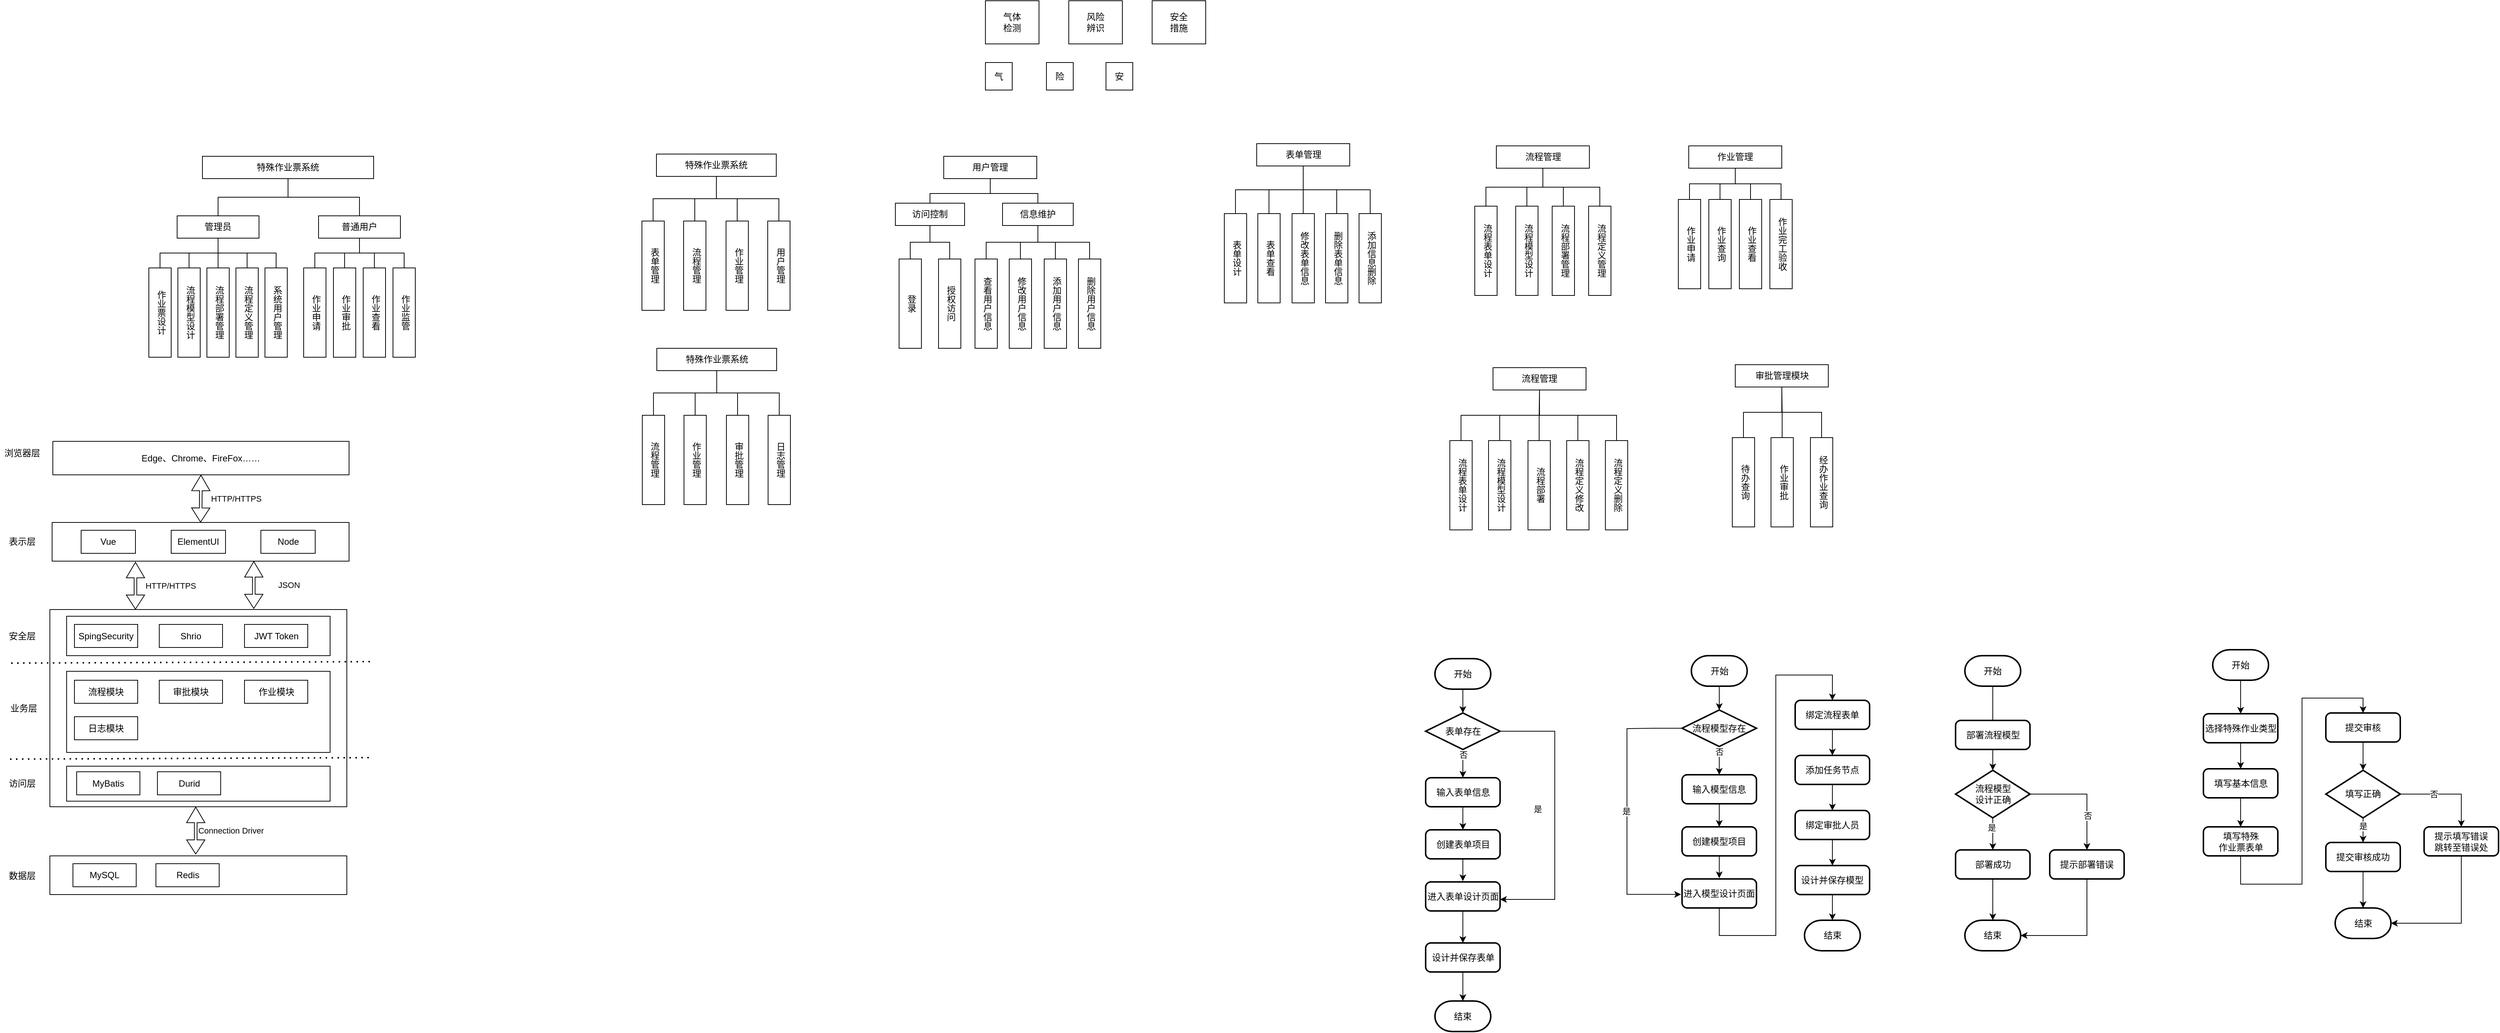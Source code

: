 <mxfile version="26.2.9">
  <diagram name="第 1 页" id="0o3vf0J7doep9oHjO9D6">
    <mxGraphModel dx="714" dy="799" grid="0" gridSize="10" guides="1" tooltips="1" connect="1" arrows="1" fold="1" page="0" pageScale="1" pageWidth="827" pageHeight="1169" math="0" shadow="0">
      <root>
        <mxCell id="0" />
        <mxCell id="1" parent="0" />
        <mxCell id="T9cRB7cxZAfNw0go3Zid-5" value="" style="edgeStyle=orthogonalEdgeStyle;rounded=0;orthogonalLoop=1;jettySize=auto;html=1;endArrow=none;endFill=0;entryX=0.5;entryY=0;entryDx=0;entryDy=0;" parent="1" source="T9cRB7cxZAfNw0go3Zid-1" target="T9cRB7cxZAfNw0go3Zid-3" edge="1">
          <mxGeometry relative="1" as="geometry" />
        </mxCell>
        <mxCell id="T9cRB7cxZAfNw0go3Zid-6" style="edgeStyle=orthogonalEdgeStyle;rounded=0;orthogonalLoop=1;jettySize=auto;html=1;endArrow=none;endFill=0;" parent="1" source="T9cRB7cxZAfNw0go3Zid-1" target="T9cRB7cxZAfNw0go3Zid-2" edge="1">
          <mxGeometry relative="1" as="geometry" />
        </mxCell>
        <mxCell id="T9cRB7cxZAfNw0go3Zid-1" value="特殊作业票系统" style="rounded=0;whiteSpace=wrap;html=1;" parent="1" vertex="1">
          <mxGeometry x="344" y="140" width="230" height="30" as="geometry" />
        </mxCell>
        <mxCell id="T9cRB7cxZAfNw0go3Zid-17" value="" style="edgeStyle=orthogonalEdgeStyle;rounded=0;orthogonalLoop=1;jettySize=auto;html=1;endArrow=none;endFill=0;" parent="1" source="T9cRB7cxZAfNw0go3Zid-2" target="T9cRB7cxZAfNw0go3Zid-10" edge="1">
          <mxGeometry relative="1" as="geometry" />
        </mxCell>
        <mxCell id="T9cRB7cxZAfNw0go3Zid-23" style="edgeStyle=orthogonalEdgeStyle;rounded=0;orthogonalLoop=1;jettySize=auto;html=1;exitX=0.5;exitY=1;exitDx=0;exitDy=0;entryX=0.5;entryY=0;entryDx=0;entryDy=0;endArrow=none;endFill=0;" parent="1" source="T9cRB7cxZAfNw0go3Zid-2" target="T9cRB7cxZAfNw0go3Zid-7" edge="1">
          <mxGeometry relative="1" as="geometry" />
        </mxCell>
        <mxCell id="T9cRB7cxZAfNw0go3Zid-24" style="edgeStyle=orthogonalEdgeStyle;rounded=0;orthogonalLoop=1;jettySize=auto;html=1;exitX=0.5;exitY=1;exitDx=0;exitDy=0;entryX=0.5;entryY=0;entryDx=0;entryDy=0;endArrow=none;endFill=0;" parent="1" source="T9cRB7cxZAfNw0go3Zid-2" target="T9cRB7cxZAfNw0go3Zid-8" edge="1">
          <mxGeometry relative="1" as="geometry" />
        </mxCell>
        <mxCell id="T9cRB7cxZAfNw0go3Zid-2" value="管理员" style="rounded=0;whiteSpace=wrap;html=1;" parent="1" vertex="1">
          <mxGeometry x="310" y="220" width="110" height="30" as="geometry" />
        </mxCell>
        <mxCell id="T9cRB7cxZAfNw0go3Zid-25" style="edgeStyle=orthogonalEdgeStyle;rounded=0;orthogonalLoop=1;jettySize=auto;html=1;exitX=0.5;exitY=1;exitDx=0;exitDy=0;entryX=0.5;entryY=0;entryDx=0;entryDy=0;endArrow=none;endFill=0;" parent="1" source="T9cRB7cxZAfNw0go3Zid-3" target="T9cRB7cxZAfNw0go3Zid-14" edge="1">
          <mxGeometry relative="1" as="geometry" />
        </mxCell>
        <mxCell id="T9cRB7cxZAfNw0go3Zid-26" style="edgeStyle=orthogonalEdgeStyle;rounded=0;orthogonalLoop=1;jettySize=auto;html=1;exitX=0.5;exitY=1;exitDx=0;exitDy=0;entryX=0.5;entryY=0;entryDx=0;entryDy=0;endArrow=none;endFill=0;" parent="1" source="T9cRB7cxZAfNw0go3Zid-3" target="T9cRB7cxZAfNw0go3Zid-15" edge="1">
          <mxGeometry relative="1" as="geometry" />
        </mxCell>
        <mxCell id="T9cRB7cxZAfNw0go3Zid-27" style="edgeStyle=orthogonalEdgeStyle;rounded=0;orthogonalLoop=1;jettySize=auto;html=1;exitX=0.5;exitY=1;exitDx=0;exitDy=0;entryX=0.5;entryY=0;entryDx=0;entryDy=0;endArrow=none;endFill=0;" parent="1" source="T9cRB7cxZAfNw0go3Zid-3" target="T9cRB7cxZAfNw0go3Zid-13" edge="1">
          <mxGeometry relative="1" as="geometry" />
        </mxCell>
        <mxCell id="T9cRB7cxZAfNw0go3Zid-28" style="edgeStyle=orthogonalEdgeStyle;rounded=0;orthogonalLoop=1;jettySize=auto;html=1;exitX=0.5;exitY=1;exitDx=0;exitDy=0;entryX=0.5;entryY=0;entryDx=0;entryDy=0;endArrow=none;endFill=0;" parent="1" source="T9cRB7cxZAfNw0go3Zid-3" target="T9cRB7cxZAfNw0go3Zid-12" edge="1">
          <mxGeometry relative="1" as="geometry" />
        </mxCell>
        <mxCell id="T9cRB7cxZAfNw0go3Zid-3" value="普通用户" style="rounded=0;whiteSpace=wrap;html=1;" parent="1" vertex="1">
          <mxGeometry x="500" y="220" width="110" height="30" as="geometry" />
        </mxCell>
        <mxCell id="T9cRB7cxZAfNw0go3Zid-7" value="流程模型设计" style="rounded=0;whiteSpace=wrap;verticalAlign=middle;textDirection=vertical-lr;labelPosition=center;verticalLabelPosition=middle;align=center;html=1;" parent="1" vertex="1">
          <mxGeometry x="311" y="290" width="30" height="120" as="geometry" />
        </mxCell>
        <mxCell id="T9cRB7cxZAfNw0go3Zid-8" value="作业票设计" style="rounded=0;whiteSpace=wrap;verticalAlign=middle;textDirection=vertical-lr;labelPosition=center;verticalLabelPosition=middle;align=center;html=1;" parent="1" vertex="1">
          <mxGeometry x="272" y="290" width="30" height="120" as="geometry" />
        </mxCell>
        <mxCell id="T9cRB7cxZAfNw0go3Zid-9" value="流程定义管理" style="rounded=0;whiteSpace=wrap;verticalAlign=middle;textDirection=vertical-lr;labelPosition=center;verticalLabelPosition=middle;align=center;html=1;" parent="1" vertex="1">
          <mxGeometry x="389" y="290" width="30" height="120" as="geometry" />
        </mxCell>
        <mxCell id="T9cRB7cxZAfNw0go3Zid-10" value="流程部署管理" style="rounded=0;whiteSpace=wrap;verticalAlign=middle;textDirection=vertical-lr;labelPosition=center;verticalLabelPosition=middle;align=center;html=1;" parent="1" vertex="1">
          <mxGeometry x="350" y="290" width="30" height="120" as="geometry" />
        </mxCell>
        <mxCell id="T9cRB7cxZAfNw0go3Zid-12" value="作业申请" style="rounded=0;whiteSpace=wrap;verticalAlign=middle;textDirection=vertical-lr;labelPosition=center;verticalLabelPosition=middle;align=center;html=1;" parent="1" vertex="1">
          <mxGeometry x="480" y="290" width="30" height="120" as="geometry" />
        </mxCell>
        <mxCell id="T9cRB7cxZAfNw0go3Zid-13" value="作业审批" style="rounded=0;whiteSpace=wrap;verticalAlign=middle;textDirection=vertical-lr;labelPosition=center;verticalLabelPosition=middle;align=center;html=1;" parent="1" vertex="1">
          <mxGeometry x="520" y="290" width="30" height="120" as="geometry" />
        </mxCell>
        <mxCell id="T9cRB7cxZAfNw0go3Zid-14" value="作业查看" style="rounded=0;whiteSpace=wrap;verticalAlign=middle;textDirection=vertical-lr;labelPosition=center;verticalLabelPosition=middle;align=center;html=1;" parent="1" vertex="1">
          <mxGeometry x="560" y="290" width="30" height="120" as="geometry" />
        </mxCell>
        <mxCell id="T9cRB7cxZAfNw0go3Zid-15" value="作业监管" style="rounded=0;whiteSpace=wrap;verticalAlign=middle;textDirection=vertical-lr;labelPosition=center;verticalLabelPosition=middle;align=center;html=1;" parent="1" vertex="1">
          <mxGeometry x="600" y="290" width="30" height="120" as="geometry" />
        </mxCell>
        <mxCell id="T9cRB7cxZAfNw0go3Zid-16" value="系统用户管理" style="rounded=0;whiteSpace=wrap;verticalAlign=middle;textDirection=vertical-lr;labelPosition=center;verticalLabelPosition=middle;align=center;html=1;" parent="1" vertex="1">
          <mxGeometry x="428" y="290" width="30" height="120" as="geometry" />
        </mxCell>
        <mxCell id="T9cRB7cxZAfNw0go3Zid-18" value="" style="edgeStyle=orthogonalEdgeStyle;rounded=0;orthogonalLoop=1;jettySize=auto;html=1;endArrow=none;endFill=0;entryX=0.5;entryY=0;entryDx=0;entryDy=0;exitX=0.5;exitY=1;exitDx=0;exitDy=0;" parent="1" source="T9cRB7cxZAfNw0go3Zid-2" target="T9cRB7cxZAfNw0go3Zid-9" edge="1">
          <mxGeometry relative="1" as="geometry">
            <mxPoint x="375" y="260" as="sourcePoint" />
            <mxPoint x="369" y="290" as="targetPoint" />
          </mxGeometry>
        </mxCell>
        <mxCell id="T9cRB7cxZAfNw0go3Zid-20" value="" style="edgeStyle=orthogonalEdgeStyle;rounded=0;orthogonalLoop=1;jettySize=auto;html=1;endArrow=none;endFill=0;entryX=0.5;entryY=0;entryDx=0;entryDy=0;exitX=0.5;exitY=1;exitDx=0;exitDy=0;" parent="1" source="T9cRB7cxZAfNw0go3Zid-2" target="T9cRB7cxZAfNw0go3Zid-16" edge="1">
          <mxGeometry relative="1" as="geometry">
            <mxPoint x="375" y="260" as="sourcePoint" />
            <mxPoint x="409" y="290" as="targetPoint" />
          </mxGeometry>
        </mxCell>
        <mxCell id="T9cRB7cxZAfNw0go3Zid-29" value="" style="rounded=0;whiteSpace=wrap;html=1;flipV=1;" parent="1" vertex="1">
          <mxGeometry x="142" y="632" width="399" height="52" as="geometry" />
        </mxCell>
        <mxCell id="T9cRB7cxZAfNw0go3Zid-30" value="Edge、Chrome、FireFox……" style="rounded=0;whiteSpace=wrap;html=1;flipV=1;" parent="1" vertex="1">
          <mxGeometry x="143" y="523" width="398" height="45" as="geometry" />
        </mxCell>
        <mxCell id="T9cRB7cxZAfNw0go3Zid-31" value="浏览器层" style="text;html=1;align=center;verticalAlign=middle;whiteSpace=wrap;rounded=0;" parent="1" vertex="1">
          <mxGeometry x="72" y="524" width="60" height="30" as="geometry" />
        </mxCell>
        <mxCell id="T9cRB7cxZAfNw0go3Zid-32" value="" style="shape=flexArrow;endArrow=classic;startArrow=classic;html=1;rounded=0;entryX=0.5;entryY=1;entryDx=0;entryDy=0;exitX=0.5;exitY=0;exitDx=0;exitDy=0;width=3.529;endSize=6.612;" parent="1" source="T9cRB7cxZAfNw0go3Zid-29" target="T9cRB7cxZAfNw0go3Zid-30" edge="1">
          <mxGeometry width="100" height="100" relative="1" as="geometry">
            <mxPoint x="259" y="664" as="sourcePoint" />
            <mxPoint x="359" y="564" as="targetPoint" />
          </mxGeometry>
        </mxCell>
        <mxCell id="T9cRB7cxZAfNw0go3Zid-33" value="HTTP/HTTPS" style="edgeLabel;html=1;align=center;verticalAlign=middle;resizable=0;points=[];" parent="T9cRB7cxZAfNw0go3Zid-32" vertex="1" connectable="0">
          <mxGeometry x="0.188" relative="1" as="geometry">
            <mxPoint x="47" y="6" as="offset" />
          </mxGeometry>
        </mxCell>
        <mxCell id="T9cRB7cxZAfNw0go3Zid-34" value="表示层" style="text;html=1;align=center;verticalAlign=middle;whiteSpace=wrap;rounded=0;" parent="1" vertex="1">
          <mxGeometry x="72" y="642.5" width="60" height="30" as="geometry" />
        </mxCell>
        <mxCell id="T9cRB7cxZAfNw0go3Zid-35" value="Vue" style="rounded=0;whiteSpace=wrap;html=1;" parent="1" vertex="1">
          <mxGeometry x="181" y="642.5" width="73" height="31" as="geometry" />
        </mxCell>
        <mxCell id="T9cRB7cxZAfNw0go3Zid-36" value="ElementUI" style="rounded=0;whiteSpace=wrap;html=1;" parent="1" vertex="1">
          <mxGeometry x="302" y="642.5" width="73" height="31" as="geometry" />
        </mxCell>
        <mxCell id="T9cRB7cxZAfNw0go3Zid-37" value="Node" style="rounded=0;whiteSpace=wrap;html=1;" parent="1" vertex="1">
          <mxGeometry x="422.5" y="642.5" width="73" height="31" as="geometry" />
        </mxCell>
        <mxCell id="T9cRB7cxZAfNw0go3Zid-40" value="" style="rounded=0;whiteSpace=wrap;html=1;flipV=1;" parent="1" vertex="1">
          <mxGeometry x="139" y="749" width="399" height="265" as="geometry" />
        </mxCell>
        <mxCell id="T9cRB7cxZAfNw0go3Zid-42" value="安全层" style="text;html=1;align=center;verticalAlign=middle;whiteSpace=wrap;rounded=0;" parent="1" vertex="1">
          <mxGeometry x="72" y="770" width="60" height="30" as="geometry" />
        </mxCell>
        <mxCell id="T9cRB7cxZAfNw0go3Zid-63" value="" style="rounded=0;whiteSpace=wrap;html=1;" parent="1" vertex="1">
          <mxGeometry x="161.5" y="758" width="354" height="53" as="geometry" />
        </mxCell>
        <mxCell id="T9cRB7cxZAfNw0go3Zid-43" value="SpingSecurity" style="rounded=0;whiteSpace=wrap;html=1;" parent="1" vertex="1">
          <mxGeometry x="172" y="769" width="85" height="31" as="geometry" />
        </mxCell>
        <mxCell id="T9cRB7cxZAfNw0go3Zid-44" value="Shrio" style="rounded=0;whiteSpace=wrap;html=1;" parent="1" vertex="1">
          <mxGeometry x="286" y="769" width="85" height="31" as="geometry" />
        </mxCell>
        <mxCell id="T9cRB7cxZAfNw0go3Zid-45" value="JWT Token" style="rounded=0;whiteSpace=wrap;html=1;" parent="1" vertex="1">
          <mxGeometry x="400.5" y="769" width="85" height="31" as="geometry" />
        </mxCell>
        <mxCell id="T9cRB7cxZAfNw0go3Zid-47" value="" style="endArrow=none;dashed=1;html=1;dashPattern=1 3;strokeWidth=2;rounded=0;" parent="1" edge="1">
          <mxGeometry width="50" height="50" relative="1" as="geometry">
            <mxPoint x="87" y="821" as="sourcePoint" />
            <mxPoint x="573" y="819" as="targetPoint" />
          </mxGeometry>
        </mxCell>
        <mxCell id="T9cRB7cxZAfNw0go3Zid-48" value="" style="endArrow=none;dashed=1;html=1;dashPattern=1 3;strokeWidth=2;rounded=0;" parent="1" edge="1">
          <mxGeometry width="50" height="50" relative="1" as="geometry">
            <mxPoint x="85.5" y="950" as="sourcePoint" />
            <mxPoint x="571.5" y="948" as="targetPoint" />
          </mxGeometry>
        </mxCell>
        <mxCell id="T9cRB7cxZAfNw0go3Zid-49" value="业务层" style="text;html=1;align=center;verticalAlign=middle;whiteSpace=wrap;rounded=0;" parent="1" vertex="1">
          <mxGeometry x="74" y="866.5" width="60" height="30" as="geometry" />
        </mxCell>
        <mxCell id="T9cRB7cxZAfNw0go3Zid-50" value="" style="rounded=0;whiteSpace=wrap;html=1;" parent="1" vertex="1">
          <mxGeometry x="161.5" y="832" width="354" height="109" as="geometry" />
        </mxCell>
        <mxCell id="T9cRB7cxZAfNw0go3Zid-56" value="流程模块" style="rounded=0;whiteSpace=wrap;html=1;" parent="1" vertex="1">
          <mxGeometry x="172" y="844" width="85" height="31" as="geometry" />
        </mxCell>
        <mxCell id="T9cRB7cxZAfNw0go3Zid-62" value="访问层" style="text;html=1;align=center;verticalAlign=middle;whiteSpace=wrap;rounded=0;" parent="1" vertex="1">
          <mxGeometry x="72" y="968" width="60" height="30" as="geometry" />
        </mxCell>
        <mxCell id="T9cRB7cxZAfNw0go3Zid-69" value="" style="rounded=0;whiteSpace=wrap;html=1;" parent="1" vertex="1">
          <mxGeometry x="161.5" y="959.5" width="354" height="47" as="geometry" />
        </mxCell>
        <mxCell id="T9cRB7cxZAfNw0go3Zid-71" value="MyBatis" style="rounded=0;whiteSpace=wrap;html=1;" parent="1" vertex="1">
          <mxGeometry x="175" y="967" width="85" height="31" as="geometry" />
        </mxCell>
        <mxCell id="T9cRB7cxZAfNw0go3Zid-72" value="Durid" style="rounded=0;whiteSpace=wrap;html=1;" parent="1" vertex="1">
          <mxGeometry x="283.5" y="967" width="85" height="31" as="geometry" />
        </mxCell>
        <mxCell id="T9cRB7cxZAfNw0go3Zid-74" value="" style="rounded=0;whiteSpace=wrap;html=1;flipV=1;" parent="1" vertex="1">
          <mxGeometry x="139" y="1080" width="399" height="52" as="geometry" />
        </mxCell>
        <mxCell id="T9cRB7cxZAfNw0go3Zid-75" value="MySQL" style="rounded=0;whiteSpace=wrap;html=1;" parent="1" vertex="1">
          <mxGeometry x="170" y="1090.5" width="85" height="31" as="geometry" />
        </mxCell>
        <mxCell id="T9cRB7cxZAfNw0go3Zid-76" value="Redis" style="rounded=0;whiteSpace=wrap;html=1;" parent="1" vertex="1">
          <mxGeometry x="281.5" y="1090.5" width="85" height="31" as="geometry" />
        </mxCell>
        <mxCell id="T9cRB7cxZAfNw0go3Zid-78" value="数据层" style="text;html=1;align=center;verticalAlign=middle;whiteSpace=wrap;rounded=0;" parent="1" vertex="1">
          <mxGeometry x="72" y="1091.5" width="60" height="30" as="geometry" />
        </mxCell>
        <mxCell id="T9cRB7cxZAfNw0go3Zid-87" value="" style="shape=flexArrow;endArrow=classic;startArrow=classic;html=1;rounded=0;entryX=0.5;entryY=1;entryDx=0;entryDy=0;exitX=0.5;exitY=0;exitDx=0;exitDy=0;width=3.529;endSize=6.612;" parent="1" edge="1">
          <mxGeometry width="100" height="100" relative="1" as="geometry">
            <mxPoint x="254" y="749" as="sourcePoint" />
            <mxPoint x="254" y="685" as="targetPoint" />
          </mxGeometry>
        </mxCell>
        <mxCell id="T9cRB7cxZAfNw0go3Zid-88" value="HTTP/HTTPS" style="edgeLabel;html=1;align=center;verticalAlign=middle;resizable=0;points=[];" parent="T9cRB7cxZAfNw0go3Zid-87" vertex="1" connectable="0">
          <mxGeometry x="0.188" relative="1" as="geometry">
            <mxPoint x="47" y="6" as="offset" />
          </mxGeometry>
        </mxCell>
        <mxCell id="T9cRB7cxZAfNw0go3Zid-89" value="" style="shape=flexArrow;endArrow=classic;startArrow=classic;html=1;rounded=0;entryX=0.5;entryY=1;entryDx=0;entryDy=0;exitX=0.5;exitY=0;exitDx=0;exitDy=0;width=3.529;endSize=6.612;" parent="1" edge="1">
          <mxGeometry width="100" height="100" relative="1" as="geometry">
            <mxPoint x="413" y="748" as="sourcePoint" />
            <mxPoint x="413" y="684" as="targetPoint" />
          </mxGeometry>
        </mxCell>
        <mxCell id="T9cRB7cxZAfNw0go3Zid-90" value="JSON" style="edgeLabel;html=1;align=center;verticalAlign=middle;resizable=0;points=[];" parent="T9cRB7cxZAfNw0go3Zid-89" vertex="1" connectable="0">
          <mxGeometry x="0.188" relative="1" as="geometry">
            <mxPoint x="47" y="6" as="offset" />
          </mxGeometry>
        </mxCell>
        <mxCell id="T9cRB7cxZAfNw0go3Zid-91" value="" style="shape=flexArrow;endArrow=classic;startArrow=classic;html=1;rounded=0;entryX=0.5;entryY=1;entryDx=0;entryDy=0;exitX=0.5;exitY=0;exitDx=0;exitDy=0;width=3.529;endSize=6.612;" parent="1" edge="1">
          <mxGeometry width="100" height="100" relative="1" as="geometry">
            <mxPoint x="335" y="1078" as="sourcePoint" />
            <mxPoint x="335" y="1014" as="targetPoint" />
          </mxGeometry>
        </mxCell>
        <mxCell id="T9cRB7cxZAfNw0go3Zid-92" value="Connection Driver" style="edgeLabel;html=1;align=center;verticalAlign=middle;resizable=0;points=[];" parent="T9cRB7cxZAfNw0go3Zid-91" vertex="1" connectable="0">
          <mxGeometry x="0.188" relative="1" as="geometry">
            <mxPoint x="47" y="6" as="offset" />
          </mxGeometry>
        </mxCell>
        <mxCell id="T9cRB7cxZAfNw0go3Zid-104" style="edgeStyle=orthogonalEdgeStyle;rounded=0;orthogonalLoop=1;jettySize=auto;html=1;exitX=0.5;exitY=1;exitDx=0;exitDy=0;entryX=0.5;entryY=0;entryDx=0;entryDy=0;endArrow=none;endFill=0;" parent="1" source="T9cRB7cxZAfNw0go3Zid-97" target="T9cRB7cxZAfNw0go3Zid-99" edge="1">
          <mxGeometry relative="1" as="geometry" />
        </mxCell>
        <mxCell id="T9cRB7cxZAfNw0go3Zid-105" style="edgeStyle=orthogonalEdgeStyle;rounded=0;orthogonalLoop=1;jettySize=auto;html=1;exitX=0.5;exitY=1;exitDx=0;exitDy=0;entryX=0.5;entryY=0;entryDx=0;entryDy=0;endArrow=none;endFill=0;" parent="1" source="T9cRB7cxZAfNw0go3Zid-97" target="T9cRB7cxZAfNw0go3Zid-100" edge="1">
          <mxGeometry relative="1" as="geometry" />
        </mxCell>
        <mxCell id="T9cRB7cxZAfNw0go3Zid-106" style="edgeStyle=orthogonalEdgeStyle;rounded=0;orthogonalLoop=1;jettySize=auto;html=1;exitX=0.5;exitY=1;exitDx=0;exitDy=0;entryX=0.5;entryY=0;entryDx=0;entryDy=0;endArrow=none;endFill=0;" parent="1" source="T9cRB7cxZAfNw0go3Zid-97" target="T9cRB7cxZAfNw0go3Zid-101" edge="1">
          <mxGeometry relative="1" as="geometry" />
        </mxCell>
        <mxCell id="T9cRB7cxZAfNw0go3Zid-107" style="edgeStyle=orthogonalEdgeStyle;rounded=0;orthogonalLoop=1;jettySize=auto;html=1;exitX=0.5;exitY=1;exitDx=0;exitDy=0;endArrow=none;endFill=0;" parent="1" source="T9cRB7cxZAfNw0go3Zid-97" target="T9cRB7cxZAfNw0go3Zid-102" edge="1">
          <mxGeometry relative="1" as="geometry" />
        </mxCell>
        <mxCell id="T9cRB7cxZAfNw0go3Zid-97" value="特殊作业票系统" style="rounded=0;whiteSpace=wrap;html=1;" parent="1" vertex="1">
          <mxGeometry x="954" y="137" width="161" height="30" as="geometry" />
        </mxCell>
        <mxCell id="T9cRB7cxZAfNw0go3Zid-99" value="表单管理" style="rounded=0;whiteSpace=wrap;verticalAlign=middle;textDirection=vertical-lr;labelPosition=center;verticalLabelPosition=middle;align=center;html=1;" parent="1" vertex="1">
          <mxGeometry x="934.5" y="227" width="30" height="120" as="geometry" />
        </mxCell>
        <mxCell id="T9cRB7cxZAfNw0go3Zid-100" value="流程管理" style="rounded=0;whiteSpace=wrap;verticalAlign=middle;textDirection=vertical-lr;labelPosition=center;verticalLabelPosition=middle;align=center;html=1;" parent="1" vertex="1">
          <mxGeometry x="990.5" y="227" width="30" height="120" as="geometry" />
        </mxCell>
        <mxCell id="T9cRB7cxZAfNw0go3Zid-101" value="作业管理" style="rounded=0;whiteSpace=wrap;verticalAlign=middle;textDirection=vertical-lr;labelPosition=center;verticalLabelPosition=middle;align=center;html=1;" parent="1" vertex="1">
          <mxGeometry x="1047.5" y="227" width="30" height="120" as="geometry" />
        </mxCell>
        <mxCell id="T9cRB7cxZAfNw0go3Zid-102" value="用户管理" style="rounded=0;whiteSpace=wrap;verticalAlign=middle;textDirection=vertical-lr;labelPosition=center;verticalLabelPosition=middle;align=center;html=1;" parent="1" vertex="1">
          <mxGeometry x="1103.5" y="227" width="30" height="120" as="geometry" />
        </mxCell>
        <mxCell id="T9cRB7cxZAfNw0go3Zid-112" style="edgeStyle=orthogonalEdgeStyle;rounded=0;orthogonalLoop=1;jettySize=auto;html=1;exitX=0.5;exitY=1;exitDx=0;exitDy=0;entryX=0.5;entryY=0;entryDx=0;entryDy=0;endArrow=none;endFill=0;" parent="1" source="T9cRB7cxZAfNw0go3Zid-108" target="T9cRB7cxZAfNw0go3Zid-111" edge="1">
          <mxGeometry relative="1" as="geometry" />
        </mxCell>
        <mxCell id="T9cRB7cxZAfNw0go3Zid-114" style="edgeStyle=orthogonalEdgeStyle;rounded=0;orthogonalLoop=1;jettySize=auto;html=1;exitX=0.5;exitY=1;exitDx=0;exitDy=0;entryX=0.5;entryY=0;entryDx=0;entryDy=0;endArrow=none;endFill=0;" parent="1" source="T9cRB7cxZAfNw0go3Zid-108" target="T9cRB7cxZAfNw0go3Zid-110" edge="1">
          <mxGeometry relative="1" as="geometry" />
        </mxCell>
        <mxCell id="T9cRB7cxZAfNw0go3Zid-108" value="用户管理" style="rounded=0;whiteSpace=wrap;html=1;" parent="1" vertex="1">
          <mxGeometry x="1340" y="140" width="125" height="30" as="geometry" />
        </mxCell>
        <mxCell id="T9cRB7cxZAfNw0go3Zid-109" value="登录" style="rounded=0;whiteSpace=wrap;verticalAlign=middle;textDirection=vertical-lr;labelPosition=center;verticalLabelPosition=middle;align=center;html=1;" parent="1" vertex="1">
          <mxGeometry x="1280" y="278" width="30" height="120" as="geometry" />
        </mxCell>
        <mxCell id="T9cRB7cxZAfNw0go3Zid-126" style="edgeStyle=orthogonalEdgeStyle;rounded=0;orthogonalLoop=1;jettySize=auto;html=1;entryX=0.5;entryY=0;entryDx=0;entryDy=0;exitX=0.5;exitY=1;exitDx=0;exitDy=0;endArrow=none;endFill=0;" parent="1" source="T9cRB7cxZAfNw0go3Zid-110" target="T9cRB7cxZAfNw0go3Zid-116" edge="1">
          <mxGeometry relative="1" as="geometry" />
        </mxCell>
        <mxCell id="T9cRB7cxZAfNw0go3Zid-130" style="edgeStyle=orthogonalEdgeStyle;rounded=0;orthogonalLoop=1;jettySize=auto;html=1;exitX=0.5;exitY=1;exitDx=0;exitDy=0;entryX=0.5;entryY=0;entryDx=0;entryDy=0;endArrow=none;endFill=0;" parent="1" source="T9cRB7cxZAfNw0go3Zid-110" target="T9cRB7cxZAfNw0go3Zid-119" edge="1">
          <mxGeometry relative="1" as="geometry" />
        </mxCell>
        <mxCell id="T9cRB7cxZAfNw0go3Zid-110" value="信息维护" style="rounded=0;whiteSpace=wrap;html=1;" parent="1" vertex="1">
          <mxGeometry x="1419" y="203" width="95" height="30" as="geometry" />
        </mxCell>
        <mxCell id="T9cRB7cxZAfNw0go3Zid-123" style="edgeStyle=orthogonalEdgeStyle;rounded=0;orthogonalLoop=1;jettySize=auto;html=1;entryX=0.5;entryY=0;entryDx=0;entryDy=0;endArrow=none;endFill=0;" parent="1" source="T9cRB7cxZAfNw0go3Zid-111" target="T9cRB7cxZAfNw0go3Zid-109" edge="1">
          <mxGeometry relative="1" as="geometry" />
        </mxCell>
        <mxCell id="T9cRB7cxZAfNw0go3Zid-124" style="edgeStyle=orthogonalEdgeStyle;rounded=0;orthogonalLoop=1;jettySize=auto;html=1;exitX=0.5;exitY=1;exitDx=0;exitDy=0;entryX=0.5;entryY=0;entryDx=0;entryDy=0;endArrow=none;endFill=0;" parent="1" source="T9cRB7cxZAfNw0go3Zid-111" target="T9cRB7cxZAfNw0go3Zid-115" edge="1">
          <mxGeometry relative="1" as="geometry" />
        </mxCell>
        <mxCell id="T9cRB7cxZAfNw0go3Zid-111" value="访问控制" style="rounded=0;whiteSpace=wrap;html=1;" parent="1" vertex="1">
          <mxGeometry x="1275" y="203" width="93" height="30" as="geometry" />
        </mxCell>
        <mxCell id="T9cRB7cxZAfNw0go3Zid-115" value="授权访问" style="rounded=0;whiteSpace=wrap;verticalAlign=middle;textDirection=vertical-lr;labelPosition=center;verticalLabelPosition=middle;align=center;html=1;" parent="1" vertex="1">
          <mxGeometry x="1333" y="278" width="30" height="120" as="geometry" />
        </mxCell>
        <mxCell id="T9cRB7cxZAfNw0go3Zid-116" value="查看用户信息" style="rounded=0;whiteSpace=wrap;verticalAlign=middle;textDirection=vertical-lr;labelPosition=center;verticalLabelPosition=middle;align=center;html=1;" parent="1" vertex="1">
          <mxGeometry x="1382" y="278" width="30" height="120" as="geometry" />
        </mxCell>
        <mxCell id="T9cRB7cxZAfNw0go3Zid-127" value="" style="edgeStyle=orthogonalEdgeStyle;rounded=0;orthogonalLoop=1;jettySize=auto;html=1;endArrow=none;endFill=0;" parent="1" source="T9cRB7cxZAfNw0go3Zid-117" target="T9cRB7cxZAfNw0go3Zid-110" edge="1">
          <mxGeometry relative="1" as="geometry" />
        </mxCell>
        <mxCell id="T9cRB7cxZAfNw0go3Zid-117" value="修改用户信息" style="rounded=0;whiteSpace=wrap;verticalAlign=middle;textDirection=vertical-lr;labelPosition=center;verticalLabelPosition=middle;align=center;html=1;" parent="1" vertex="1">
          <mxGeometry x="1428" y="278" width="30" height="120" as="geometry" />
        </mxCell>
        <mxCell id="T9cRB7cxZAfNw0go3Zid-128" value="" style="edgeStyle=orthogonalEdgeStyle;rounded=0;orthogonalLoop=1;jettySize=auto;html=1;endArrow=none;endFill=0;" parent="1" source="T9cRB7cxZAfNw0go3Zid-118" target="T9cRB7cxZAfNw0go3Zid-110" edge="1">
          <mxGeometry relative="1" as="geometry" />
        </mxCell>
        <mxCell id="T9cRB7cxZAfNw0go3Zid-118" value="添加用户信息" style="rounded=0;whiteSpace=wrap;verticalAlign=middle;textDirection=vertical-lr;labelPosition=center;verticalLabelPosition=middle;align=center;html=1;" parent="1" vertex="1">
          <mxGeometry x="1475" y="278" width="30" height="120" as="geometry" />
        </mxCell>
        <mxCell id="T9cRB7cxZAfNw0go3Zid-119" value="删除用户信息" style="rounded=0;whiteSpace=wrap;verticalAlign=middle;textDirection=vertical-lr;labelPosition=center;verticalLabelPosition=middle;align=center;html=1;" parent="1" vertex="1">
          <mxGeometry x="1521" y="278" width="30" height="120" as="geometry" />
        </mxCell>
        <mxCell id="T9cRB7cxZAfNw0go3Zid-133" value="表单管理" style="rounded=0;whiteSpace=wrap;html=1;" parent="1" vertex="1">
          <mxGeometry x="1760.5" y="123" width="125" height="30" as="geometry" />
        </mxCell>
        <mxCell id="T9cRB7cxZAfNw0go3Zid-151" value="" style="edgeStyle=orthogonalEdgeStyle;rounded=0;orthogonalLoop=1;jettySize=auto;html=1;endArrow=none;endFill=0;" parent="1" source="T9cRB7cxZAfNw0go3Zid-135" target="T9cRB7cxZAfNw0go3Zid-133" edge="1">
          <mxGeometry relative="1" as="geometry">
            <Array as="points">
              <mxPoint x="1732" y="185" />
              <mxPoint x="1823" y="185" />
            </Array>
          </mxGeometry>
        </mxCell>
        <mxCell id="T9cRB7cxZAfNw0go3Zid-135" value="表单设计" style="rounded=0;whiteSpace=wrap;verticalAlign=middle;textDirection=vertical-lr;labelPosition=center;verticalLabelPosition=middle;align=center;html=1;" parent="1" vertex="1">
          <mxGeometry x="1717" y="217" width="30" height="120" as="geometry" />
        </mxCell>
        <mxCell id="T9cRB7cxZAfNw0go3Zid-150" value="" style="edgeStyle=orthogonalEdgeStyle;rounded=0;orthogonalLoop=1;jettySize=auto;html=1;endArrow=none;endFill=0;" parent="1" source="T9cRB7cxZAfNw0go3Zid-136" target="T9cRB7cxZAfNw0go3Zid-133" edge="1">
          <mxGeometry relative="1" as="geometry" />
        </mxCell>
        <mxCell id="T9cRB7cxZAfNw0go3Zid-136" value="表单查看" style="rounded=0;whiteSpace=wrap;verticalAlign=middle;textDirection=vertical-lr;labelPosition=center;verticalLabelPosition=middle;align=center;html=1;" parent="1" vertex="1">
          <mxGeometry x="1762" y="217" width="30" height="120" as="geometry" />
        </mxCell>
        <mxCell id="T9cRB7cxZAfNw0go3Zid-149" value="" style="edgeStyle=orthogonalEdgeStyle;rounded=0;orthogonalLoop=1;jettySize=auto;html=1;endArrow=none;endFill=0;" parent="1" source="T9cRB7cxZAfNw0go3Zid-137" target="T9cRB7cxZAfNw0go3Zid-133" edge="1">
          <mxGeometry relative="1" as="geometry" />
        </mxCell>
        <mxCell id="T9cRB7cxZAfNw0go3Zid-137" value="修改表单信息" style="rounded=0;whiteSpace=wrap;verticalAlign=middle;textDirection=vertical-lr;labelPosition=center;verticalLabelPosition=middle;align=center;html=1;" parent="1" vertex="1">
          <mxGeometry x="1808" y="217" width="30" height="120" as="geometry" />
        </mxCell>
        <mxCell id="T9cRB7cxZAfNw0go3Zid-152" value="" style="edgeStyle=orthogonalEdgeStyle;rounded=0;orthogonalLoop=1;jettySize=auto;html=1;endArrow=none;endFill=0;" parent="1" source="T9cRB7cxZAfNw0go3Zid-138" target="T9cRB7cxZAfNw0go3Zid-133" edge="1">
          <mxGeometry relative="1" as="geometry" />
        </mxCell>
        <mxCell id="T9cRB7cxZAfNw0go3Zid-138" value="删除表单信息" style="rounded=0;whiteSpace=wrap;verticalAlign=middle;textDirection=vertical-lr;labelPosition=center;verticalLabelPosition=middle;align=center;html=1;" parent="1" vertex="1">
          <mxGeometry x="1853" y="217" width="30" height="120" as="geometry" />
        </mxCell>
        <mxCell id="T9cRB7cxZAfNw0go3Zid-153" value="" style="edgeStyle=orthogonalEdgeStyle;rounded=0;orthogonalLoop=1;jettySize=auto;html=1;endArrow=none;endFill=0;" parent="1" source="T9cRB7cxZAfNw0go3Zid-139" target="T9cRB7cxZAfNw0go3Zid-133" edge="1">
          <mxGeometry relative="1" as="geometry">
            <Array as="points">
              <mxPoint x="1913" y="185" />
              <mxPoint x="1823" y="185" />
            </Array>
          </mxGeometry>
        </mxCell>
        <mxCell id="T9cRB7cxZAfNw0go3Zid-139" value="添加信息删除" style="rounded=0;whiteSpace=wrap;verticalAlign=middle;textDirection=vertical-lr;labelPosition=center;verticalLabelPosition=middle;align=center;html=1;" parent="1" vertex="1">
          <mxGeometry x="1898" y="217" width="30" height="120" as="geometry" />
        </mxCell>
        <mxCell id="QlkSDOuWF1XungDnMpaX-14" style="edgeStyle=orthogonalEdgeStyle;rounded=0;orthogonalLoop=1;jettySize=auto;html=1;endArrow=none;startFill=0;exitX=0.5;exitY=1;exitDx=0;exitDy=0;" edge="1" parent="1" source="T9cRB7cxZAfNw0go3Zid-155" target="QlkSDOuWF1XungDnMpaX-13">
          <mxGeometry relative="1" as="geometry" />
        </mxCell>
        <mxCell id="T9cRB7cxZAfNw0go3Zid-155" value="流程管理" style="rounded=0;whiteSpace=wrap;html=1;" parent="1" vertex="1">
          <mxGeometry x="2082.5" y="126" width="125" height="30" as="geometry" />
        </mxCell>
        <mxCell id="T9cRB7cxZAfNw0go3Zid-162" value="" style="edgeStyle=orthogonalEdgeStyle;rounded=0;orthogonalLoop=1;jettySize=auto;html=1;endArrow=none;endFill=0;" parent="1" source="T9cRB7cxZAfNw0go3Zid-158" target="T9cRB7cxZAfNw0go3Zid-155" edge="1">
          <mxGeometry relative="1" as="geometry" />
        </mxCell>
        <mxCell id="T9cRB7cxZAfNw0go3Zid-158" value="流程模型设计" style="rounded=0;whiteSpace=wrap;verticalAlign=middle;textDirection=vertical-lr;labelPosition=center;verticalLabelPosition=middle;align=center;html=1;" parent="1" vertex="1">
          <mxGeometry x="2108.5" y="207" width="30" height="120" as="geometry" />
        </mxCell>
        <mxCell id="T9cRB7cxZAfNw0go3Zid-163" value="" style="edgeStyle=orthogonalEdgeStyle;rounded=0;orthogonalLoop=1;jettySize=auto;html=1;endArrow=none;endFill=0;" parent="1" source="T9cRB7cxZAfNw0go3Zid-159" target="T9cRB7cxZAfNw0go3Zid-155" edge="1">
          <mxGeometry relative="1" as="geometry" />
        </mxCell>
        <mxCell id="T9cRB7cxZAfNw0go3Zid-159" value="流程部署管理" style="rounded=0;whiteSpace=wrap;verticalAlign=middle;textDirection=vertical-lr;labelPosition=center;verticalLabelPosition=middle;align=center;html=1;" parent="1" vertex="1">
          <mxGeometry x="2157.5" y="207" width="30" height="120" as="geometry" />
        </mxCell>
        <mxCell id="T9cRB7cxZAfNw0go3Zid-164" value="" style="edgeStyle=orthogonalEdgeStyle;rounded=0;orthogonalLoop=1;jettySize=auto;html=1;endArrow=none;endFill=0;" parent="1" source="T9cRB7cxZAfNw0go3Zid-160" target="T9cRB7cxZAfNw0go3Zid-155" edge="1">
          <mxGeometry relative="1" as="geometry" />
        </mxCell>
        <mxCell id="T9cRB7cxZAfNw0go3Zid-160" value="流程定义管理" style="rounded=0;whiteSpace=wrap;verticalAlign=middle;textDirection=vertical-lr;labelPosition=center;verticalLabelPosition=middle;align=center;html=1;" parent="1" vertex="1">
          <mxGeometry x="2206.5" y="207" width="30" height="120" as="geometry" />
        </mxCell>
        <mxCell id="T9cRB7cxZAfNw0go3Zid-165" value="作业管理" style="rounded=0;whiteSpace=wrap;html=1;" parent="1" vertex="1">
          <mxGeometry x="2341" y="126" width="125" height="30" as="geometry" />
        </mxCell>
        <mxCell id="T9cRB7cxZAfNw0go3Zid-171" value="" style="edgeStyle=orthogonalEdgeStyle;rounded=0;orthogonalLoop=1;jettySize=auto;html=1;endArrow=none;endFill=0;" parent="1" source="T9cRB7cxZAfNw0go3Zid-166" target="T9cRB7cxZAfNw0go3Zid-165" edge="1">
          <mxGeometry relative="1" as="geometry" />
        </mxCell>
        <mxCell id="T9cRB7cxZAfNw0go3Zid-166" value="作业申请" style="rounded=0;whiteSpace=wrap;verticalAlign=middle;textDirection=vertical-lr;labelPosition=center;verticalLabelPosition=middle;align=center;html=1;flipH=1;" parent="1" vertex="1">
          <mxGeometry x="2327" y="198" width="30" height="120" as="geometry" />
        </mxCell>
        <mxCell id="T9cRB7cxZAfNw0go3Zid-172" value="" style="edgeStyle=orthogonalEdgeStyle;rounded=0;orthogonalLoop=1;jettySize=auto;html=1;endArrow=none;endFill=0;" parent="1" source="T9cRB7cxZAfNw0go3Zid-167" target="T9cRB7cxZAfNw0go3Zid-165" edge="1">
          <mxGeometry relative="1" as="geometry" />
        </mxCell>
        <mxCell id="T9cRB7cxZAfNw0go3Zid-167" value="作业查询" style="rounded=0;whiteSpace=wrap;verticalAlign=middle;textDirection=vertical-lr;labelPosition=center;verticalLabelPosition=middle;align=center;html=1;flipH=1;" parent="1" vertex="1">
          <mxGeometry x="2368" y="198" width="30" height="120" as="geometry" />
        </mxCell>
        <mxCell id="T9cRB7cxZAfNw0go3Zid-173" value="" style="edgeStyle=orthogonalEdgeStyle;rounded=0;orthogonalLoop=1;jettySize=auto;html=1;endArrow=none;endFill=0;" parent="1" source="T9cRB7cxZAfNw0go3Zid-168" target="T9cRB7cxZAfNw0go3Zid-165" edge="1">
          <mxGeometry relative="1" as="geometry" />
        </mxCell>
        <mxCell id="T9cRB7cxZAfNw0go3Zid-168" value="作业查看" style="rounded=0;whiteSpace=wrap;verticalAlign=middle;textDirection=vertical-lr;labelPosition=center;verticalLabelPosition=middle;align=center;html=1;flipH=1;" parent="1" vertex="1">
          <mxGeometry x="2409" y="198" width="30" height="120" as="geometry" />
        </mxCell>
        <mxCell id="T9cRB7cxZAfNw0go3Zid-174" value="" style="edgeStyle=orthogonalEdgeStyle;rounded=0;orthogonalLoop=1;jettySize=auto;html=1;endArrow=none;endFill=0;" parent="1" source="T9cRB7cxZAfNw0go3Zid-169" target="T9cRB7cxZAfNw0go3Zid-165" edge="1">
          <mxGeometry relative="1" as="geometry" />
        </mxCell>
        <mxCell id="T9cRB7cxZAfNw0go3Zid-169" value="作业完工验收" style="rounded=0;whiteSpace=wrap;verticalAlign=middle;textDirection=vertical-lr;labelPosition=center;verticalLabelPosition=middle;align=center;html=1;flipH=1;" parent="1" vertex="1">
          <mxGeometry x="2450" y="198" width="30" height="120" as="geometry" />
        </mxCell>
        <mxCell id="T9cRB7cxZAfNw0go3Zid-175" value="气体&lt;div&gt;检测&lt;/div&gt;" style="rounded=0;whiteSpace=wrap;html=1;" parent="1" vertex="1">
          <mxGeometry x="1396" y="-69" width="72" height="58" as="geometry" />
        </mxCell>
        <mxCell id="T9cRB7cxZAfNw0go3Zid-176" value="风险&lt;div&gt;辨识&lt;/div&gt;" style="rounded=0;whiteSpace=wrap;html=1;" parent="1" vertex="1">
          <mxGeometry x="1508" y="-69" width="72" height="58" as="geometry" />
        </mxCell>
        <mxCell id="T9cRB7cxZAfNw0go3Zid-177" value="安全&lt;div&gt;措施&lt;/div&gt;" style="rounded=0;whiteSpace=wrap;html=1;" parent="1" vertex="1">
          <mxGeometry x="1620" y="-69" width="72" height="58" as="geometry" />
        </mxCell>
        <mxCell id="T9cRB7cxZAfNw0go3Zid-178" value="气" style="rounded=0;whiteSpace=wrap;html=1;" parent="1" vertex="1">
          <mxGeometry x="1396" y="14" width="36" height="37" as="geometry" />
        </mxCell>
        <mxCell id="T9cRB7cxZAfNw0go3Zid-179" value="险" style="rounded=0;whiteSpace=wrap;html=1;" parent="1" vertex="1">
          <mxGeometry x="1478" y="14" width="36" height="37" as="geometry" />
        </mxCell>
        <mxCell id="T9cRB7cxZAfNw0go3Zid-180" value="安" style="rounded=0;whiteSpace=wrap;html=1;" parent="1" vertex="1">
          <mxGeometry x="1558" y="14" width="36" height="37" as="geometry" />
        </mxCell>
        <mxCell id="QlkSDOuWF1XungDnMpaX-1" value="审批模块" style="rounded=0;whiteSpace=wrap;html=1;" vertex="1" parent="1">
          <mxGeometry x="286" y="844" width="85" height="31" as="geometry" />
        </mxCell>
        <mxCell id="QlkSDOuWF1XungDnMpaX-2" value="作业模块" style="rounded=0;whiteSpace=wrap;html=1;" vertex="1" parent="1">
          <mxGeometry x="400.5" y="844" width="85" height="31" as="geometry" />
        </mxCell>
        <mxCell id="QlkSDOuWF1XungDnMpaX-3" value="日志模块" style="rounded=0;whiteSpace=wrap;html=1;" vertex="1" parent="1">
          <mxGeometry x="172" y="893" width="85" height="31" as="geometry" />
        </mxCell>
        <mxCell id="QlkSDOuWF1XungDnMpaX-4" style="edgeStyle=orthogonalEdgeStyle;rounded=0;orthogonalLoop=1;jettySize=auto;html=1;exitX=0.5;exitY=1;exitDx=0;exitDy=0;entryX=0.5;entryY=0;entryDx=0;entryDy=0;endArrow=none;endFill=0;" edge="1" parent="1" source="QlkSDOuWF1XungDnMpaX-8" target="QlkSDOuWF1XungDnMpaX-9">
          <mxGeometry relative="1" as="geometry" />
        </mxCell>
        <mxCell id="QlkSDOuWF1XungDnMpaX-5" style="edgeStyle=orthogonalEdgeStyle;rounded=0;orthogonalLoop=1;jettySize=auto;html=1;exitX=0.5;exitY=1;exitDx=0;exitDy=0;entryX=0.5;entryY=0;entryDx=0;entryDy=0;endArrow=none;endFill=0;" edge="1" parent="1" source="QlkSDOuWF1XungDnMpaX-8" target="QlkSDOuWF1XungDnMpaX-10">
          <mxGeometry relative="1" as="geometry" />
        </mxCell>
        <mxCell id="QlkSDOuWF1XungDnMpaX-6" style="edgeStyle=orthogonalEdgeStyle;rounded=0;orthogonalLoop=1;jettySize=auto;html=1;exitX=0.5;exitY=1;exitDx=0;exitDy=0;entryX=0.5;entryY=0;entryDx=0;entryDy=0;endArrow=none;endFill=0;" edge="1" parent="1" source="QlkSDOuWF1XungDnMpaX-8" target="QlkSDOuWF1XungDnMpaX-11">
          <mxGeometry relative="1" as="geometry" />
        </mxCell>
        <mxCell id="QlkSDOuWF1XungDnMpaX-7" style="edgeStyle=orthogonalEdgeStyle;rounded=0;orthogonalLoop=1;jettySize=auto;html=1;exitX=0.5;exitY=1;exitDx=0;exitDy=0;endArrow=none;endFill=0;" edge="1" parent="1" source="QlkSDOuWF1XungDnMpaX-8" target="QlkSDOuWF1XungDnMpaX-12">
          <mxGeometry relative="1" as="geometry" />
        </mxCell>
        <mxCell id="QlkSDOuWF1XungDnMpaX-8" value="特殊作业票系统" style="rounded=0;whiteSpace=wrap;html=1;" vertex="1" parent="1">
          <mxGeometry x="954.5" y="398" width="161" height="30" as="geometry" />
        </mxCell>
        <mxCell id="QlkSDOuWF1XungDnMpaX-9" value="流程管理" style="rounded=0;whiteSpace=wrap;verticalAlign=middle;textDirection=vertical-lr;labelPosition=center;verticalLabelPosition=middle;align=center;html=1;" vertex="1" parent="1">
          <mxGeometry x="935" y="488" width="30" height="120" as="geometry" />
        </mxCell>
        <mxCell id="QlkSDOuWF1XungDnMpaX-10" value="审批管理" style="rounded=0;whiteSpace=wrap;verticalAlign=middle;textDirection=vertical-lr;labelPosition=center;verticalLabelPosition=middle;align=center;html=1;" vertex="1" parent="1">
          <mxGeometry x="1048" y="488" width="30" height="120" as="geometry" />
        </mxCell>
        <mxCell id="QlkSDOuWF1XungDnMpaX-11" value="作业管理" style="rounded=0;whiteSpace=wrap;verticalAlign=middle;textDirection=vertical-lr;labelPosition=center;verticalLabelPosition=middle;align=center;html=1;" vertex="1" parent="1">
          <mxGeometry x="991" y="488" width="30" height="120" as="geometry" />
        </mxCell>
        <mxCell id="QlkSDOuWF1XungDnMpaX-12" value="日志管理" style="rounded=0;whiteSpace=wrap;verticalAlign=middle;textDirection=vertical-lr;labelPosition=center;verticalLabelPosition=middle;align=center;html=1;" vertex="1" parent="1">
          <mxGeometry x="1104" y="488" width="30" height="120" as="geometry" />
        </mxCell>
        <mxCell id="QlkSDOuWF1XungDnMpaX-13" value="流程表单设计" style="rounded=0;whiteSpace=wrap;verticalAlign=middle;textDirection=vertical-lr;labelPosition=center;verticalLabelPosition=middle;align=center;html=1;" vertex="1" parent="1">
          <mxGeometry x="2053.5" y="207" width="30" height="120" as="geometry" />
        </mxCell>
        <mxCell id="QlkSDOuWF1XungDnMpaX-24" style="edgeStyle=orthogonalEdgeStyle;rounded=0;orthogonalLoop=1;jettySize=auto;html=1;endArrow=none;startFill=0;exitX=0.5;exitY=1;exitDx=0;exitDy=0;" edge="1" parent="1" source="QlkSDOuWF1XungDnMpaX-25" target="QlkSDOuWF1XungDnMpaX-32">
          <mxGeometry relative="1" as="geometry" />
        </mxCell>
        <mxCell id="QlkSDOuWF1XungDnMpaX-25" value="流程管理" style="rounded=0;whiteSpace=wrap;html=1;" vertex="1" parent="1">
          <mxGeometry x="2078" y="424" width="125" height="30" as="geometry" />
        </mxCell>
        <mxCell id="QlkSDOuWF1XungDnMpaX-26" value="" style="edgeStyle=orthogonalEdgeStyle;rounded=0;orthogonalLoop=1;jettySize=auto;html=1;endArrow=none;endFill=0;startFill=0;" edge="1" parent="1" source="QlkSDOuWF1XungDnMpaX-27" target="QlkSDOuWF1XungDnMpaX-25">
          <mxGeometry relative="1" as="geometry" />
        </mxCell>
        <mxCell id="QlkSDOuWF1XungDnMpaX-27" value="流程模型设计" style="rounded=0;whiteSpace=wrap;verticalAlign=middle;textDirection=vertical-lr;labelPosition=center;verticalLabelPosition=middle;align=center;html=1;" vertex="1" parent="1">
          <mxGeometry x="2072" y="522" width="30" height="120" as="geometry" />
        </mxCell>
        <mxCell id="QlkSDOuWF1XungDnMpaX-28" value="" style="edgeStyle=orthogonalEdgeStyle;rounded=0;orthogonalLoop=1;jettySize=auto;html=1;endArrow=none;endFill=0;startFill=0;" edge="1" parent="1" source="QlkSDOuWF1XungDnMpaX-29" target="QlkSDOuWF1XungDnMpaX-25">
          <mxGeometry relative="1" as="geometry" />
        </mxCell>
        <mxCell id="QlkSDOuWF1XungDnMpaX-29" value="流程部署" style="rounded=0;whiteSpace=wrap;verticalAlign=middle;textDirection=vertical-lr;labelPosition=center;verticalLabelPosition=middle;align=center;html=1;" vertex="1" parent="1">
          <mxGeometry x="2125" y="522" width="30" height="120" as="geometry" />
        </mxCell>
        <mxCell id="QlkSDOuWF1XungDnMpaX-30" value="" style="edgeStyle=orthogonalEdgeStyle;rounded=0;orthogonalLoop=1;jettySize=auto;html=1;endArrow=none;endFill=0;startFill=0;" edge="1" parent="1" source="QlkSDOuWF1XungDnMpaX-31" target="QlkSDOuWF1XungDnMpaX-25">
          <mxGeometry relative="1" as="geometry" />
        </mxCell>
        <mxCell id="QlkSDOuWF1XungDnMpaX-31" value="流程定义修改" style="rounded=0;whiteSpace=wrap;verticalAlign=middle;textDirection=vertical-lr;labelPosition=center;verticalLabelPosition=middle;align=center;html=1;" vertex="1" parent="1">
          <mxGeometry x="2177" y="522" width="30" height="120" as="geometry" />
        </mxCell>
        <mxCell id="QlkSDOuWF1XungDnMpaX-32" value="流程表单设计" style="rounded=0;whiteSpace=wrap;verticalAlign=middle;textDirection=vertical-lr;labelPosition=center;verticalLabelPosition=middle;align=center;html=1;" vertex="1" parent="1">
          <mxGeometry x="2020" y="522" width="30" height="120" as="geometry" />
        </mxCell>
        <mxCell id="QlkSDOuWF1XungDnMpaX-36" style="edgeStyle=orthogonalEdgeStyle;rounded=0;orthogonalLoop=1;jettySize=auto;html=1;entryX=0.5;entryY=1;entryDx=0;entryDy=0;endArrow=none;startFill=0;" edge="1" parent="1" source="QlkSDOuWF1XungDnMpaX-33" target="QlkSDOuWF1XungDnMpaX-25">
          <mxGeometry relative="1" as="geometry">
            <Array as="points">
              <mxPoint x="2244" y="488" />
              <mxPoint x="2141" y="488" />
            </Array>
          </mxGeometry>
        </mxCell>
        <mxCell id="QlkSDOuWF1XungDnMpaX-33" value="流程定义删除" style="rounded=0;whiteSpace=wrap;verticalAlign=middle;textDirection=vertical-lr;labelPosition=center;verticalLabelPosition=middle;align=center;html=1;" vertex="1" parent="1">
          <mxGeometry x="2229" y="522" width="30" height="120" as="geometry" />
        </mxCell>
        <mxCell id="QlkSDOuWF1XungDnMpaX-44" value="" style="edgeStyle=orthogonalEdgeStyle;rounded=0;orthogonalLoop=1;jettySize=auto;html=1;" edge="1" parent="1" source="QlkSDOuWF1XungDnMpaX-42" target="QlkSDOuWF1XungDnMpaX-43">
          <mxGeometry relative="1" as="geometry" />
        </mxCell>
        <mxCell id="QlkSDOuWF1XungDnMpaX-42" value="开始" style="strokeWidth=2;html=1;shape=mxgraph.flowchart.terminator;whiteSpace=wrap;" vertex="1" parent="1">
          <mxGeometry x="2000" y="815" width="75" height="41" as="geometry" />
        </mxCell>
        <mxCell id="QlkSDOuWF1XungDnMpaX-48" value="" style="edgeStyle=orthogonalEdgeStyle;rounded=0;orthogonalLoop=1;jettySize=auto;html=1;" edge="1" parent="1" source="QlkSDOuWF1XungDnMpaX-71" target="QlkSDOuWF1XungDnMpaX-47">
          <mxGeometry relative="1" as="geometry" />
        </mxCell>
        <mxCell id="QlkSDOuWF1XungDnMpaX-53" style="edgeStyle=orthogonalEdgeStyle;rounded=0;orthogonalLoop=1;jettySize=auto;html=1;entryX=1;entryY=0.5;entryDx=0;entryDy=0;exitX=1;exitY=0.5;exitDx=0;exitDy=0;exitPerimeter=0;" edge="1" parent="1" source="QlkSDOuWF1XungDnMpaX-43">
          <mxGeometry relative="1" as="geometry">
            <mxPoint x="2087.5" y="1138.5" as="targetPoint" />
            <mxPoint x="2113.4" y="915" as="sourcePoint" />
            <Array as="points">
              <mxPoint x="2161" y="913" />
              <mxPoint x="2161" y="1139" />
            </Array>
          </mxGeometry>
        </mxCell>
        <mxCell id="QlkSDOuWF1XungDnMpaX-55" value="是" style="edgeLabel;html=1;align=center;verticalAlign=middle;resizable=0;points=[];" vertex="1" connectable="0" parent="QlkSDOuWF1XungDnMpaX-53">
          <mxGeometry x="-0.822" y="-2" relative="1" as="geometry">
            <mxPoint x="17" y="102" as="offset" />
          </mxGeometry>
        </mxCell>
        <mxCell id="QlkSDOuWF1XungDnMpaX-43" value="表单存在" style="strokeWidth=2;html=1;shape=mxgraph.flowchart.decision;whiteSpace=wrap;" vertex="1" parent="1">
          <mxGeometry x="1987.5" y="888" width="100" height="49" as="geometry" />
        </mxCell>
        <mxCell id="QlkSDOuWF1XungDnMpaX-49" value="" style="edgeStyle=orthogonalEdgeStyle;rounded=0;orthogonalLoop=1;jettySize=auto;html=1;" edge="1" parent="1" source="QlkSDOuWF1XungDnMpaX-47">
          <mxGeometry relative="1" as="geometry">
            <mxPoint x="2037.486" y="1114" as="targetPoint" />
          </mxGeometry>
        </mxCell>
        <mxCell id="QlkSDOuWF1XungDnMpaX-47" value="创建表单项目" style="rounded=1;whiteSpace=wrap;html=1;absoluteArcSize=1;arcSize=14;strokeWidth=2;" vertex="1" parent="1">
          <mxGeometry x="1987.5" y="1045" width="100" height="39" as="geometry" />
        </mxCell>
        <mxCell id="QlkSDOuWF1XungDnMpaX-66" value="结束" style="strokeWidth=2;html=1;shape=mxgraph.flowchart.terminator;whiteSpace=wrap;" vertex="1" parent="1">
          <mxGeometry x="2000" y="1275" width="75" height="41" as="geometry" />
        </mxCell>
        <mxCell id="QlkSDOuWF1XungDnMpaX-72" value="" style="edgeStyle=orthogonalEdgeStyle;rounded=0;orthogonalLoop=1;jettySize=auto;html=1;" edge="1" parent="1" source="QlkSDOuWF1XungDnMpaX-43" target="QlkSDOuWF1XungDnMpaX-71">
          <mxGeometry relative="1" as="geometry">
            <mxPoint x="2050" y="937" as="sourcePoint" />
            <mxPoint x="2047" y="1045" as="targetPoint" />
          </mxGeometry>
        </mxCell>
        <mxCell id="QlkSDOuWF1XungDnMpaX-73" value="否" style="edgeLabel;html=1;align=center;verticalAlign=middle;resizable=0;points=[];" vertex="1" connectable="0" parent="QlkSDOuWF1XungDnMpaX-72">
          <mxGeometry x="-0.723" y="2" relative="1" as="geometry">
            <mxPoint x="-2" y="1" as="offset" />
          </mxGeometry>
        </mxCell>
        <mxCell id="QlkSDOuWF1XungDnMpaX-71" value="输入表单信息" style="rounded=1;whiteSpace=wrap;html=1;absoluteArcSize=1;arcSize=14;strokeWidth=2;" vertex="1" parent="1">
          <mxGeometry x="1987.5" y="975" width="100" height="39" as="geometry" />
        </mxCell>
        <mxCell id="QlkSDOuWF1XungDnMpaX-77" value="" style="edgeStyle=orthogonalEdgeStyle;rounded=0;orthogonalLoop=1;jettySize=auto;html=1;" edge="1" parent="1" source="QlkSDOuWF1XungDnMpaX-75" target="QlkSDOuWF1XungDnMpaX-76">
          <mxGeometry relative="1" as="geometry" />
        </mxCell>
        <mxCell id="QlkSDOuWF1XungDnMpaX-75" value="进入表单设计页面" style="rounded=1;whiteSpace=wrap;html=1;absoluteArcSize=1;arcSize=14;strokeWidth=2;" vertex="1" parent="1">
          <mxGeometry x="1987.5" y="1115" width="100" height="39" as="geometry" />
        </mxCell>
        <mxCell id="QlkSDOuWF1XungDnMpaX-78" value="" style="edgeStyle=orthogonalEdgeStyle;rounded=0;orthogonalLoop=1;jettySize=auto;html=1;" edge="1" parent="1" source="QlkSDOuWF1XungDnMpaX-76" target="QlkSDOuWF1XungDnMpaX-66">
          <mxGeometry relative="1" as="geometry" />
        </mxCell>
        <mxCell id="QlkSDOuWF1XungDnMpaX-76" value="设计并保存表单" style="rounded=1;whiteSpace=wrap;html=1;absoluteArcSize=1;arcSize=14;strokeWidth=2;" vertex="1" parent="1">
          <mxGeometry x="1987.5" y="1197" width="100" height="39" as="geometry" />
        </mxCell>
        <mxCell id="QlkSDOuWF1XungDnMpaX-79" value="" style="edgeStyle=orthogonalEdgeStyle;rounded=0;orthogonalLoop=1;jettySize=auto;html=1;" edge="1" parent="1" source="QlkSDOuWF1XungDnMpaX-80" target="QlkSDOuWF1XungDnMpaX-84">
          <mxGeometry relative="1" as="geometry" />
        </mxCell>
        <mxCell id="QlkSDOuWF1XungDnMpaX-80" value="开始" style="strokeWidth=2;html=1;shape=mxgraph.flowchart.terminator;whiteSpace=wrap;" vertex="1" parent="1">
          <mxGeometry x="2344.5" y="811" width="75" height="41" as="geometry" />
        </mxCell>
        <mxCell id="QlkSDOuWF1XungDnMpaX-81" value="" style="edgeStyle=orthogonalEdgeStyle;rounded=0;orthogonalLoop=1;jettySize=auto;html=1;" edge="1" parent="1" source="QlkSDOuWF1XungDnMpaX-90" target="QlkSDOuWF1XungDnMpaX-86">
          <mxGeometry relative="1" as="geometry" />
        </mxCell>
        <mxCell id="QlkSDOuWF1XungDnMpaX-82" style="edgeStyle=orthogonalEdgeStyle;rounded=0;orthogonalLoop=1;jettySize=auto;html=1;entryX=-0.014;entryY=0.533;entryDx=0;entryDy=0;exitX=0;exitY=0.5;exitDx=0;exitDy=0;exitPerimeter=0;entryPerimeter=0;" edge="1" parent="1" source="QlkSDOuWF1XungDnMpaX-84" target="QlkSDOuWF1XungDnMpaX-92">
          <mxGeometry relative="1" as="geometry">
            <mxPoint x="2316.99" y="1130.5" as="targetPoint" />
            <mxPoint x="2316.99" y="908.5" as="sourcePoint" />
            <Array as="points">
              <mxPoint x="2295" y="909" />
              <mxPoint x="2258" y="909" />
              <mxPoint x="2258" y="1132" />
            </Array>
          </mxGeometry>
        </mxCell>
        <mxCell id="QlkSDOuWF1XungDnMpaX-83" value="是" style="edgeLabel;html=1;align=center;verticalAlign=middle;resizable=0;points=[];" vertex="1" connectable="0" parent="QlkSDOuWF1XungDnMpaX-82">
          <mxGeometry x="-0.822" y="-2" relative="1" as="geometry">
            <mxPoint x="-42" y="113" as="offset" />
          </mxGeometry>
        </mxCell>
        <mxCell id="QlkSDOuWF1XungDnMpaX-84" value="流程模型存在" style="strokeWidth=2;html=1;shape=mxgraph.flowchart.decision;whiteSpace=wrap;" vertex="1" parent="1">
          <mxGeometry x="2332" y="884" width="100" height="49" as="geometry" />
        </mxCell>
        <mxCell id="QlkSDOuWF1XungDnMpaX-85" value="" style="edgeStyle=orthogonalEdgeStyle;rounded=0;orthogonalLoop=1;jettySize=auto;html=1;" edge="1" parent="1" source="QlkSDOuWF1XungDnMpaX-86">
          <mxGeometry relative="1" as="geometry">
            <mxPoint x="2381.986" y="1110" as="targetPoint" />
          </mxGeometry>
        </mxCell>
        <mxCell id="QlkSDOuWF1XungDnMpaX-86" value="创建模型项目" style="rounded=1;whiteSpace=wrap;html=1;absoluteArcSize=1;arcSize=14;strokeWidth=2;" vertex="1" parent="1">
          <mxGeometry x="2332" y="1041" width="100" height="39" as="geometry" />
        </mxCell>
        <mxCell id="QlkSDOuWF1XungDnMpaX-88" value="" style="edgeStyle=orthogonalEdgeStyle;rounded=0;orthogonalLoop=1;jettySize=auto;html=1;" edge="1" parent="1" source="QlkSDOuWF1XungDnMpaX-84" target="QlkSDOuWF1XungDnMpaX-90">
          <mxGeometry relative="1" as="geometry">
            <mxPoint x="2394.5" y="933" as="sourcePoint" />
            <mxPoint x="2391.5" y="1041" as="targetPoint" />
          </mxGeometry>
        </mxCell>
        <mxCell id="QlkSDOuWF1XungDnMpaX-89" value="否" style="edgeLabel;html=1;align=center;verticalAlign=middle;resizable=0;points=[];" vertex="1" connectable="0" parent="QlkSDOuWF1XungDnMpaX-88">
          <mxGeometry x="-0.723" y="2" relative="1" as="geometry">
            <mxPoint x="-2" y="1" as="offset" />
          </mxGeometry>
        </mxCell>
        <mxCell id="QlkSDOuWF1XungDnMpaX-90" value="输入模型信息" style="rounded=1;whiteSpace=wrap;html=1;absoluteArcSize=1;arcSize=14;strokeWidth=2;" vertex="1" parent="1">
          <mxGeometry x="2332" y="971" width="100" height="39" as="geometry" />
        </mxCell>
        <mxCell id="QlkSDOuWF1XungDnMpaX-91" value="" style="edgeStyle=orthogonalEdgeStyle;rounded=0;orthogonalLoop=1;jettySize=auto;html=1;entryX=0.5;entryY=0;entryDx=0;entryDy=0;" edge="1" parent="1" source="QlkSDOuWF1XungDnMpaX-92" target="QlkSDOuWF1XungDnMpaX-101">
          <mxGeometry relative="1" as="geometry">
            <mxPoint x="2382" y="1193" as="targetPoint" />
            <Array as="points">
              <mxPoint x="2382" y="1187" />
              <mxPoint x="2458" y="1187" />
              <mxPoint x="2458" y="837" />
              <mxPoint x="2534" y="837" />
            </Array>
          </mxGeometry>
        </mxCell>
        <mxCell id="QlkSDOuWF1XungDnMpaX-92" value="进入模型设计页面" style="rounded=1;whiteSpace=wrap;html=1;absoluteArcSize=1;arcSize=14;strokeWidth=2;" vertex="1" parent="1">
          <mxGeometry x="2332" y="1111" width="100" height="39" as="geometry" />
        </mxCell>
        <mxCell id="QlkSDOuWF1XungDnMpaX-95" value="结束" style="strokeWidth=2;html=1;shape=mxgraph.flowchart.terminator;whiteSpace=wrap;" vertex="1" parent="1">
          <mxGeometry x="2496.5" y="1166.5" width="75" height="41" as="geometry" />
        </mxCell>
        <mxCell id="QlkSDOuWF1XungDnMpaX-96" value="" style="edgeStyle=orthogonalEdgeStyle;rounded=0;orthogonalLoop=1;jettySize=auto;html=1;" edge="1" parent="1" source="QlkSDOuWF1XungDnMpaX-97" target="QlkSDOuWF1XungDnMpaX-95">
          <mxGeometry relative="1" as="geometry" />
        </mxCell>
        <mxCell id="QlkSDOuWF1XungDnMpaX-97" value="设计并保存模型" style="rounded=1;whiteSpace=wrap;html=1;absoluteArcSize=1;arcSize=14;strokeWidth=2;" vertex="1" parent="1">
          <mxGeometry x="2484" y="1093" width="100" height="39" as="geometry" />
        </mxCell>
        <mxCell id="QlkSDOuWF1XungDnMpaX-104" style="edgeStyle=orthogonalEdgeStyle;rounded=0;orthogonalLoop=1;jettySize=auto;html=1;entryX=0.5;entryY=0;entryDx=0;entryDy=0;" edge="1" parent="1" source="QlkSDOuWF1XungDnMpaX-98" target="QlkSDOuWF1XungDnMpaX-99">
          <mxGeometry relative="1" as="geometry" />
        </mxCell>
        <mxCell id="QlkSDOuWF1XungDnMpaX-98" value="添加任务节点" style="rounded=1;whiteSpace=wrap;html=1;absoluteArcSize=1;arcSize=14;strokeWidth=2;" vertex="1" parent="1">
          <mxGeometry x="2484" y="945" width="100" height="39" as="geometry" />
        </mxCell>
        <mxCell id="QlkSDOuWF1XungDnMpaX-105" style="edgeStyle=orthogonalEdgeStyle;rounded=0;orthogonalLoop=1;jettySize=auto;html=1;entryX=0.5;entryY=0;entryDx=0;entryDy=0;" edge="1" parent="1" source="QlkSDOuWF1XungDnMpaX-99" target="QlkSDOuWF1XungDnMpaX-97">
          <mxGeometry relative="1" as="geometry" />
        </mxCell>
        <mxCell id="QlkSDOuWF1XungDnMpaX-99" value="绑定审批人员" style="rounded=1;whiteSpace=wrap;html=1;absoluteArcSize=1;arcSize=14;strokeWidth=2;" vertex="1" parent="1">
          <mxGeometry x="2484" y="1019" width="100" height="39" as="geometry" />
        </mxCell>
        <mxCell id="QlkSDOuWF1XungDnMpaX-103" style="edgeStyle=orthogonalEdgeStyle;rounded=0;orthogonalLoop=1;jettySize=auto;html=1;exitX=0.5;exitY=1;exitDx=0;exitDy=0;entryX=0.5;entryY=0;entryDx=0;entryDy=0;" edge="1" parent="1" source="QlkSDOuWF1XungDnMpaX-101" target="QlkSDOuWF1XungDnMpaX-98">
          <mxGeometry relative="1" as="geometry" />
        </mxCell>
        <mxCell id="QlkSDOuWF1XungDnMpaX-101" value="绑定流程表单" style="rounded=1;whiteSpace=wrap;html=1;absoluteArcSize=1;arcSize=14;strokeWidth=2;" vertex="1" parent="1">
          <mxGeometry x="2484" y="871" width="100" height="39" as="geometry" />
        </mxCell>
        <mxCell id="QlkSDOuWF1XungDnMpaX-110" value="" style="edgeStyle=orthogonalEdgeStyle;rounded=0;orthogonalLoop=1;jettySize=auto;html=1;" edge="1" parent="1" source="QlkSDOuWF1XungDnMpaX-106" target="QlkSDOuWF1XungDnMpaX-108">
          <mxGeometry relative="1" as="geometry" />
        </mxCell>
        <mxCell id="QlkSDOuWF1XungDnMpaX-106" value="开始" style="strokeWidth=2;html=1;shape=mxgraph.flowchart.terminator;whiteSpace=wrap;" vertex="1" parent="1">
          <mxGeometry x="2712" y="811" width="75" height="41" as="geometry" />
        </mxCell>
        <mxCell id="QlkSDOuWF1XungDnMpaX-107" value="部署流程模型" style="rounded=1;whiteSpace=wrap;html=1;absoluteArcSize=1;arcSize=14;strokeWidth=2;" vertex="1" parent="1">
          <mxGeometry x="2699.5" y="898" width="100" height="39" as="geometry" />
        </mxCell>
        <mxCell id="QlkSDOuWF1XungDnMpaX-111" value="" style="edgeStyle=orthogonalEdgeStyle;rounded=0;orthogonalLoop=1;jettySize=auto;html=1;" edge="1" parent="1" source="QlkSDOuWF1XungDnMpaX-108" target="QlkSDOuWF1XungDnMpaX-109">
          <mxGeometry relative="1" as="geometry" />
        </mxCell>
        <mxCell id="QlkSDOuWF1XungDnMpaX-117" value="是" style="edgeLabel;html=1;align=center;verticalAlign=middle;resizable=0;points=[];" vertex="1" connectable="0" parent="QlkSDOuWF1XungDnMpaX-111">
          <mxGeometry x="-0.426" y="-2" relative="1" as="geometry">
            <mxPoint as="offset" />
          </mxGeometry>
        </mxCell>
        <mxCell id="QlkSDOuWF1XungDnMpaX-116" style="edgeStyle=orthogonalEdgeStyle;rounded=0;orthogonalLoop=1;jettySize=auto;html=1;entryX=0.5;entryY=0;entryDx=0;entryDy=0;" edge="1" parent="1" source="QlkSDOuWF1XungDnMpaX-108" target="QlkSDOuWF1XungDnMpaX-114">
          <mxGeometry relative="1" as="geometry">
            <Array as="points">
              <mxPoint x="2876" y="997" />
            </Array>
          </mxGeometry>
        </mxCell>
        <mxCell id="QlkSDOuWF1XungDnMpaX-118" value="否" style="edgeLabel;html=1;align=center;verticalAlign=middle;resizable=0;points=[];" vertex="1" connectable="0" parent="QlkSDOuWF1XungDnMpaX-116">
          <mxGeometry x="0.386" y="1" relative="1" as="geometry">
            <mxPoint as="offset" />
          </mxGeometry>
        </mxCell>
        <mxCell id="QlkSDOuWF1XungDnMpaX-108" value="流程模型&lt;br&gt;设计正确" style="strokeWidth=2;html=1;shape=mxgraph.flowchart.decision;whiteSpace=wrap;" vertex="1" parent="1">
          <mxGeometry x="2699.5" y="965" width="100" height="64" as="geometry" />
        </mxCell>
        <mxCell id="QlkSDOuWF1XungDnMpaX-113" value="" style="edgeStyle=orthogonalEdgeStyle;rounded=0;orthogonalLoop=1;jettySize=auto;html=1;" edge="1" parent="1" source="QlkSDOuWF1XungDnMpaX-109" target="QlkSDOuWF1XungDnMpaX-112">
          <mxGeometry relative="1" as="geometry" />
        </mxCell>
        <mxCell id="QlkSDOuWF1XungDnMpaX-109" value="部署成功" style="rounded=1;whiteSpace=wrap;html=1;absoluteArcSize=1;arcSize=14;strokeWidth=2;" vertex="1" parent="1">
          <mxGeometry x="2699.5" y="1072" width="100" height="39" as="geometry" />
        </mxCell>
        <mxCell id="QlkSDOuWF1XungDnMpaX-112" value="结束" style="strokeWidth=2;html=1;shape=mxgraph.flowchart.terminator;whiteSpace=wrap;" vertex="1" parent="1">
          <mxGeometry x="2712" y="1166.5" width="75" height="41" as="geometry" />
        </mxCell>
        <mxCell id="QlkSDOuWF1XungDnMpaX-114" value="提示部署错误" style="rounded=1;whiteSpace=wrap;html=1;absoluteArcSize=1;arcSize=14;strokeWidth=2;" vertex="1" parent="1">
          <mxGeometry x="2826" y="1072" width="100" height="39" as="geometry" />
        </mxCell>
        <mxCell id="QlkSDOuWF1XungDnMpaX-115" style="edgeStyle=orthogonalEdgeStyle;rounded=0;orthogonalLoop=1;jettySize=auto;html=1;entryX=1;entryY=0.5;entryDx=0;entryDy=0;entryPerimeter=0;" edge="1" parent="1" source="QlkSDOuWF1XungDnMpaX-114" target="QlkSDOuWF1XungDnMpaX-112">
          <mxGeometry relative="1" as="geometry">
            <Array as="points">
              <mxPoint x="2876" y="1187" />
            </Array>
          </mxGeometry>
        </mxCell>
        <mxCell id="QlkSDOuWF1XungDnMpaX-119" style="edgeStyle=orthogonalEdgeStyle;rounded=0;orthogonalLoop=1;jettySize=auto;html=1;endArrow=none;startFill=0;exitX=0.5;exitY=1;exitDx=0;exitDy=0;" edge="1" parent="1" source="QlkSDOuWF1XungDnMpaX-120" target="QlkSDOuWF1XungDnMpaX-127">
          <mxGeometry relative="1" as="geometry" />
        </mxCell>
        <mxCell id="QlkSDOuWF1XungDnMpaX-120" value="审批管理模块" style="rounded=0;whiteSpace=wrap;html=1;" vertex="1" parent="1">
          <mxGeometry x="2403.5" y="420" width="125" height="30" as="geometry" />
        </mxCell>
        <mxCell id="QlkSDOuWF1XungDnMpaX-121" value="" style="edgeStyle=orthogonalEdgeStyle;rounded=0;orthogonalLoop=1;jettySize=auto;html=1;endArrow=none;endFill=0;startFill=0;" edge="1" parent="1" source="QlkSDOuWF1XungDnMpaX-122" target="QlkSDOuWF1XungDnMpaX-120">
          <mxGeometry relative="1" as="geometry" />
        </mxCell>
        <mxCell id="QlkSDOuWF1XungDnMpaX-122" value="作业审批" style="rounded=0;whiteSpace=wrap;verticalAlign=middle;textDirection=vertical-lr;labelPosition=center;verticalLabelPosition=middle;align=center;html=1;" vertex="1" parent="1">
          <mxGeometry x="2451.5" y="518" width="30" height="120" as="geometry" />
        </mxCell>
        <mxCell id="QlkSDOuWF1XungDnMpaX-123" value="" style="edgeStyle=orthogonalEdgeStyle;rounded=0;orthogonalLoop=1;jettySize=auto;html=1;endArrow=none;endFill=0;startFill=0;" edge="1" parent="1" source="QlkSDOuWF1XungDnMpaX-124" target="QlkSDOuWF1XungDnMpaX-120">
          <mxGeometry relative="1" as="geometry" />
        </mxCell>
        <mxCell id="QlkSDOuWF1XungDnMpaX-124" value="经办作业查询" style="rounded=0;whiteSpace=wrap;verticalAlign=middle;textDirection=vertical-lr;labelPosition=center;verticalLabelPosition=middle;align=center;html=1;" vertex="1" parent="1">
          <mxGeometry x="2504.5" y="518" width="30" height="120" as="geometry" />
        </mxCell>
        <mxCell id="QlkSDOuWF1XungDnMpaX-127" value="待办查询" style="rounded=0;whiteSpace=wrap;verticalAlign=middle;textDirection=vertical-lr;labelPosition=center;verticalLabelPosition=middle;align=center;html=1;" vertex="1" parent="1">
          <mxGeometry x="2399.5" y="518" width="30" height="120" as="geometry" />
        </mxCell>
        <mxCell id="QlkSDOuWF1XungDnMpaX-132" value="" style="edgeStyle=orthogonalEdgeStyle;rounded=0;orthogonalLoop=1;jettySize=auto;html=1;" edge="1" parent="1" source="QlkSDOuWF1XungDnMpaX-130" target="QlkSDOuWF1XungDnMpaX-131">
          <mxGeometry relative="1" as="geometry" />
        </mxCell>
        <mxCell id="QlkSDOuWF1XungDnMpaX-130" value="开始" style="strokeWidth=2;html=1;shape=mxgraph.flowchart.terminator;whiteSpace=wrap;" vertex="1" parent="1">
          <mxGeometry x="3045" y="803" width="75" height="41" as="geometry" />
        </mxCell>
        <mxCell id="QlkSDOuWF1XungDnMpaX-134" value="" style="edgeStyle=orthogonalEdgeStyle;rounded=0;orthogonalLoop=1;jettySize=auto;html=1;" edge="1" parent="1" source="QlkSDOuWF1XungDnMpaX-131" target="QlkSDOuWF1XungDnMpaX-133">
          <mxGeometry relative="1" as="geometry" />
        </mxCell>
        <mxCell id="QlkSDOuWF1XungDnMpaX-131" value="选择特殊作业类型" style="rounded=1;whiteSpace=wrap;html=1;absoluteArcSize=1;arcSize=14;strokeWidth=2;" vertex="1" parent="1">
          <mxGeometry x="3032.5" y="889" width="100" height="39" as="geometry" />
        </mxCell>
        <mxCell id="QlkSDOuWF1XungDnMpaX-137" value="" style="edgeStyle=orthogonalEdgeStyle;rounded=0;orthogonalLoop=1;jettySize=auto;html=1;" edge="1" parent="1" source="QlkSDOuWF1XungDnMpaX-133" target="QlkSDOuWF1XungDnMpaX-135">
          <mxGeometry relative="1" as="geometry" />
        </mxCell>
        <mxCell id="QlkSDOuWF1XungDnMpaX-133" value="填写基本信息" style="rounded=1;whiteSpace=wrap;html=1;absoluteArcSize=1;arcSize=14;strokeWidth=2;" vertex="1" parent="1">
          <mxGeometry x="3032.5" y="963" width="100" height="39" as="geometry" />
        </mxCell>
        <mxCell id="QlkSDOuWF1XungDnMpaX-140" value="" style="edgeStyle=orthogonalEdgeStyle;rounded=0;orthogonalLoop=1;jettySize=auto;html=1;entryX=0.5;entryY=0;entryDx=0;entryDy=0;" edge="1" parent="1" source="QlkSDOuWF1XungDnMpaX-135" target="QlkSDOuWF1XungDnMpaX-143">
          <mxGeometry relative="1" as="geometry">
            <mxPoint x="3082.5" y="1111" as="targetPoint" />
            <Array as="points">
              <mxPoint x="3083" y="1118" />
              <mxPoint x="3165" y="1118" />
              <mxPoint x="3165" y="868" />
              <mxPoint x="3247" y="868" />
            </Array>
          </mxGeometry>
        </mxCell>
        <mxCell id="QlkSDOuWF1XungDnMpaX-135" value="填写特殊&lt;div&gt;作业票&lt;span style=&quot;background-color: transparent; color: light-dark(rgb(0, 0, 0), rgb(255, 255, 255));&quot;&gt;表单&lt;/span&gt;&lt;/div&gt;" style="rounded=1;whiteSpace=wrap;html=1;absoluteArcSize=1;arcSize=14;strokeWidth=2;" vertex="1" parent="1">
          <mxGeometry x="3032.5" y="1041" width="100" height="39" as="geometry" />
        </mxCell>
        <mxCell id="QlkSDOuWF1XungDnMpaX-147" value="" style="edgeStyle=orthogonalEdgeStyle;rounded=0;orthogonalLoop=1;jettySize=auto;html=1;" edge="1" parent="1" source="QlkSDOuWF1XungDnMpaX-141" target="QlkSDOuWF1XungDnMpaX-144">
          <mxGeometry relative="1" as="geometry" />
        </mxCell>
        <mxCell id="QlkSDOuWF1XungDnMpaX-149" value="是" style="edgeLabel;html=1;align=center;verticalAlign=middle;resizable=0;points=[];" vertex="1" connectable="0" parent="QlkSDOuWF1XungDnMpaX-147">
          <mxGeometry x="-0.559" relative="1" as="geometry">
            <mxPoint as="offset" />
          </mxGeometry>
        </mxCell>
        <mxCell id="QlkSDOuWF1XungDnMpaX-154" style="edgeStyle=orthogonalEdgeStyle;rounded=0;orthogonalLoop=1;jettySize=auto;html=1;entryX=0.5;entryY=0;entryDx=0;entryDy=0;" edge="1" parent="1" source="QlkSDOuWF1XungDnMpaX-141" target="QlkSDOuWF1XungDnMpaX-153">
          <mxGeometry relative="1" as="geometry" />
        </mxCell>
        <mxCell id="QlkSDOuWF1XungDnMpaX-155" value="否" style="edgeLabel;html=1;align=center;verticalAlign=middle;resizable=0;points=[];" vertex="1" connectable="0" parent="QlkSDOuWF1XungDnMpaX-154">
          <mxGeometry x="-0.288" relative="1" as="geometry">
            <mxPoint as="offset" />
          </mxGeometry>
        </mxCell>
        <mxCell id="QlkSDOuWF1XungDnMpaX-141" value="填写正确" style="strokeWidth=2;html=1;shape=mxgraph.flowchart.decision;whiteSpace=wrap;" vertex="1" parent="1">
          <mxGeometry x="3197" y="965" width="100" height="64" as="geometry" />
        </mxCell>
        <mxCell id="QlkSDOuWF1XungDnMpaX-142" value="结束" style="strokeWidth=2;html=1;shape=mxgraph.flowchart.terminator;whiteSpace=wrap;" vertex="1" parent="1">
          <mxGeometry x="3209.5" y="1150" width="75" height="41" as="geometry" />
        </mxCell>
        <mxCell id="QlkSDOuWF1XungDnMpaX-148" value="" style="edgeStyle=orthogonalEdgeStyle;rounded=0;orthogonalLoop=1;jettySize=auto;html=1;" edge="1" parent="1" source="QlkSDOuWF1XungDnMpaX-143" target="QlkSDOuWF1XungDnMpaX-141">
          <mxGeometry relative="1" as="geometry" />
        </mxCell>
        <mxCell id="QlkSDOuWF1XungDnMpaX-143" value="提交审核" style="rounded=1;whiteSpace=wrap;html=1;absoluteArcSize=1;arcSize=14;strokeWidth=2;" vertex="1" parent="1">
          <mxGeometry x="3197" y="888" width="100" height="39" as="geometry" />
        </mxCell>
        <mxCell id="QlkSDOuWF1XungDnMpaX-146" value="" style="edgeStyle=orthogonalEdgeStyle;rounded=0;orthogonalLoop=1;jettySize=auto;html=1;" edge="1" parent="1" source="QlkSDOuWF1XungDnMpaX-144" target="QlkSDOuWF1XungDnMpaX-142">
          <mxGeometry relative="1" as="geometry" />
        </mxCell>
        <mxCell id="QlkSDOuWF1XungDnMpaX-144" value="提交审核成功" style="rounded=1;whiteSpace=wrap;html=1;absoluteArcSize=1;arcSize=14;strokeWidth=2;" vertex="1" parent="1">
          <mxGeometry x="3197" y="1062" width="100" height="39" as="geometry" />
        </mxCell>
        <mxCell id="QlkSDOuWF1XungDnMpaX-153" value="提示填写错误&lt;div&gt;跳转至错误处&lt;/div&gt;" style="rounded=1;whiteSpace=wrap;html=1;absoluteArcSize=1;arcSize=14;strokeWidth=2;" vertex="1" parent="1">
          <mxGeometry x="3329" y="1041" width="100" height="39" as="geometry" />
        </mxCell>
        <mxCell id="QlkSDOuWF1XungDnMpaX-156" style="edgeStyle=orthogonalEdgeStyle;rounded=0;orthogonalLoop=1;jettySize=auto;html=1;entryX=1;entryY=0.5;entryDx=0;entryDy=0;entryPerimeter=0;" edge="1" parent="1" source="QlkSDOuWF1XungDnMpaX-153" target="QlkSDOuWF1XungDnMpaX-142">
          <mxGeometry relative="1" as="geometry">
            <Array as="points">
              <mxPoint x="3379" y="1171" />
            </Array>
          </mxGeometry>
        </mxCell>
      </root>
    </mxGraphModel>
  </diagram>
</mxfile>
